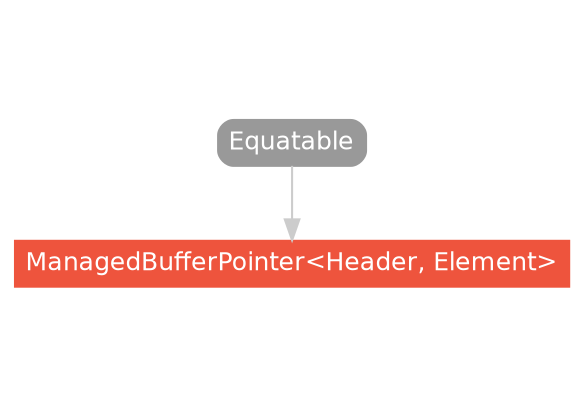 strict digraph "ManagedBufferPointer<Header, Element> - Type Hierarchy - SwiftDoc.org" {
    pad="0.1,0.8"
    node [shape=box, style="filled,rounded", color="#999999", fillcolor="#999999", fontcolor=white, fontname=Helvetica, fontnames="Helvetica,sansserif", fontsize=12, margin="0.07,0.05", height="0.3"]
    edge [color="#cccccc"]
    "Equatable" [URL="/protocol/Equatable/hierarchy/"]
    "ManagedBufferPointer<Header, Element>" [URL="/type/ManagedBufferPointer/", style="filled", fillcolor="#ee543d", color="#ee543d"]    "Equatable" -> "ManagedBufferPointer<Header, Element>"
    subgraph Types {
        rank = max; "ManagedBufferPointer<Header, Element>";
    }
}